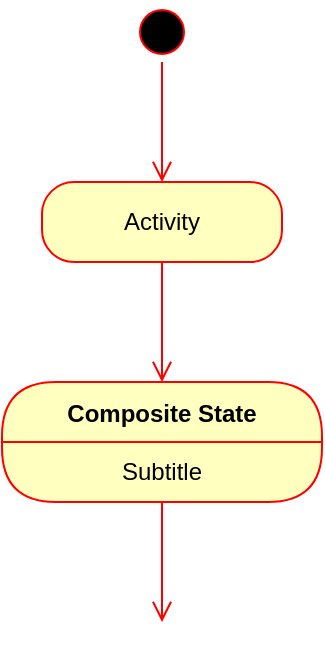 <mxfile version="14.9.2" type="github">
  <diagram id="1APk8HvbcwFBYnqSMyEE" name="Page-1">
    <mxGraphModel dx="1038" dy="585" grid="1" gridSize="10" guides="1" tooltips="1" connect="1" arrows="1" fold="1" page="1" pageScale="1" pageWidth="827" pageHeight="1169" math="0" shadow="0">
      <root>
        <mxCell id="0" />
        <mxCell id="1" parent="0" />
        <mxCell id="30EqsvoiaZEt6jQ-Gnjw-14" value="" style="ellipse;html=1;shape=startState;fillColor=#000000;strokeColor=#ff0000;" vertex="1" parent="1">
          <mxGeometry x="260" y="870" width="30" height="30" as="geometry" />
        </mxCell>
        <mxCell id="30EqsvoiaZEt6jQ-Gnjw-15" value="" style="edgeStyle=orthogonalEdgeStyle;html=1;verticalAlign=bottom;endArrow=open;endSize=8;strokeColor=#ff0000;" edge="1" source="30EqsvoiaZEt6jQ-Gnjw-14" parent="1">
          <mxGeometry relative="1" as="geometry">
            <mxPoint x="275" y="960" as="targetPoint" />
          </mxGeometry>
        </mxCell>
        <mxCell id="30EqsvoiaZEt6jQ-Gnjw-16" value="Activity" style="rounded=1;whiteSpace=wrap;html=1;arcSize=40;fontColor=#000000;fillColor=#ffffc0;strokeColor=#ff0000;" vertex="1" parent="1">
          <mxGeometry x="215" y="960" width="120" height="40" as="geometry" />
        </mxCell>
        <mxCell id="30EqsvoiaZEt6jQ-Gnjw-17" value="" style="edgeStyle=orthogonalEdgeStyle;html=1;verticalAlign=bottom;endArrow=open;endSize=8;strokeColor=#ff0000;" edge="1" source="30EqsvoiaZEt6jQ-Gnjw-16" parent="1">
          <mxGeometry relative="1" as="geometry">
            <mxPoint x="275" y="1060" as="targetPoint" />
          </mxGeometry>
        </mxCell>
        <mxCell id="30EqsvoiaZEt6jQ-Gnjw-18" value="Composite State" style="swimlane;fontStyle=1;align=center;verticalAlign=middle;childLayout=stackLayout;horizontal=1;startSize=30;horizontalStack=0;resizeParent=0;resizeLast=1;container=0;fontColor=#000000;collapsible=0;rounded=1;arcSize=30;strokeColor=#ff0000;fillColor=#ffffc0;swimlaneFillColor=#ffffc0;dropTarget=0;" vertex="1" parent="1">
          <mxGeometry x="195" y="1060" width="160" height="60" as="geometry" />
        </mxCell>
        <mxCell id="30EqsvoiaZEt6jQ-Gnjw-19" value="Subtitle" style="text;html=1;strokeColor=none;fillColor=none;align=center;verticalAlign=middle;spacingLeft=4;spacingRight=4;whiteSpace=wrap;overflow=hidden;rotatable=0;fontColor=#000000;" vertex="1" parent="30EqsvoiaZEt6jQ-Gnjw-18">
          <mxGeometry y="30" width="160" height="30" as="geometry" />
        </mxCell>
        <mxCell id="30EqsvoiaZEt6jQ-Gnjw-20" value="" style="edgeStyle=orthogonalEdgeStyle;html=1;verticalAlign=bottom;endArrow=open;endSize=8;strokeColor=#ff0000;" edge="1" source="30EqsvoiaZEt6jQ-Gnjw-18" parent="1">
          <mxGeometry relative="1" as="geometry">
            <mxPoint x="275" y="1180" as="targetPoint" />
          </mxGeometry>
        </mxCell>
      </root>
    </mxGraphModel>
  </diagram>
</mxfile>
